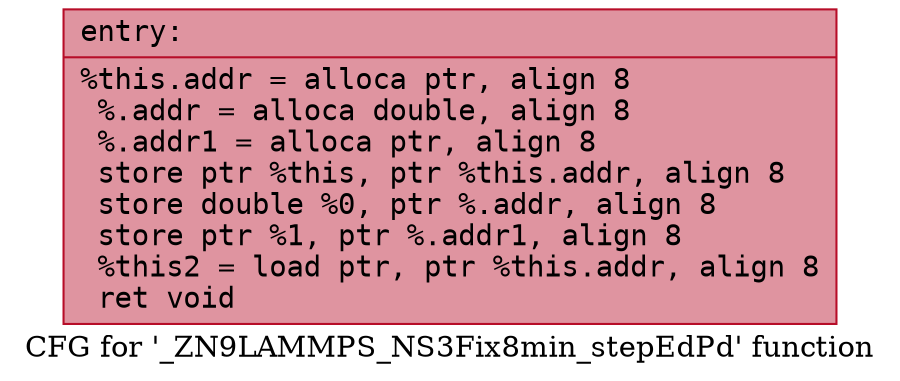 digraph "CFG for '_ZN9LAMMPS_NS3Fix8min_stepEdPd' function" {
	label="CFG for '_ZN9LAMMPS_NS3Fix8min_stepEdPd' function";

	Node0x560f40da77a0 [shape=record,color="#b70d28ff", style=filled, fillcolor="#b70d2870" fontname="Courier",label="{entry:\l|  %this.addr = alloca ptr, align 8\l  %.addr = alloca double, align 8\l  %.addr1 = alloca ptr, align 8\l  store ptr %this, ptr %this.addr, align 8\l  store double %0, ptr %.addr, align 8\l  store ptr %1, ptr %.addr1, align 8\l  %this2 = load ptr, ptr %this.addr, align 8\l  ret void\l}"];
}
